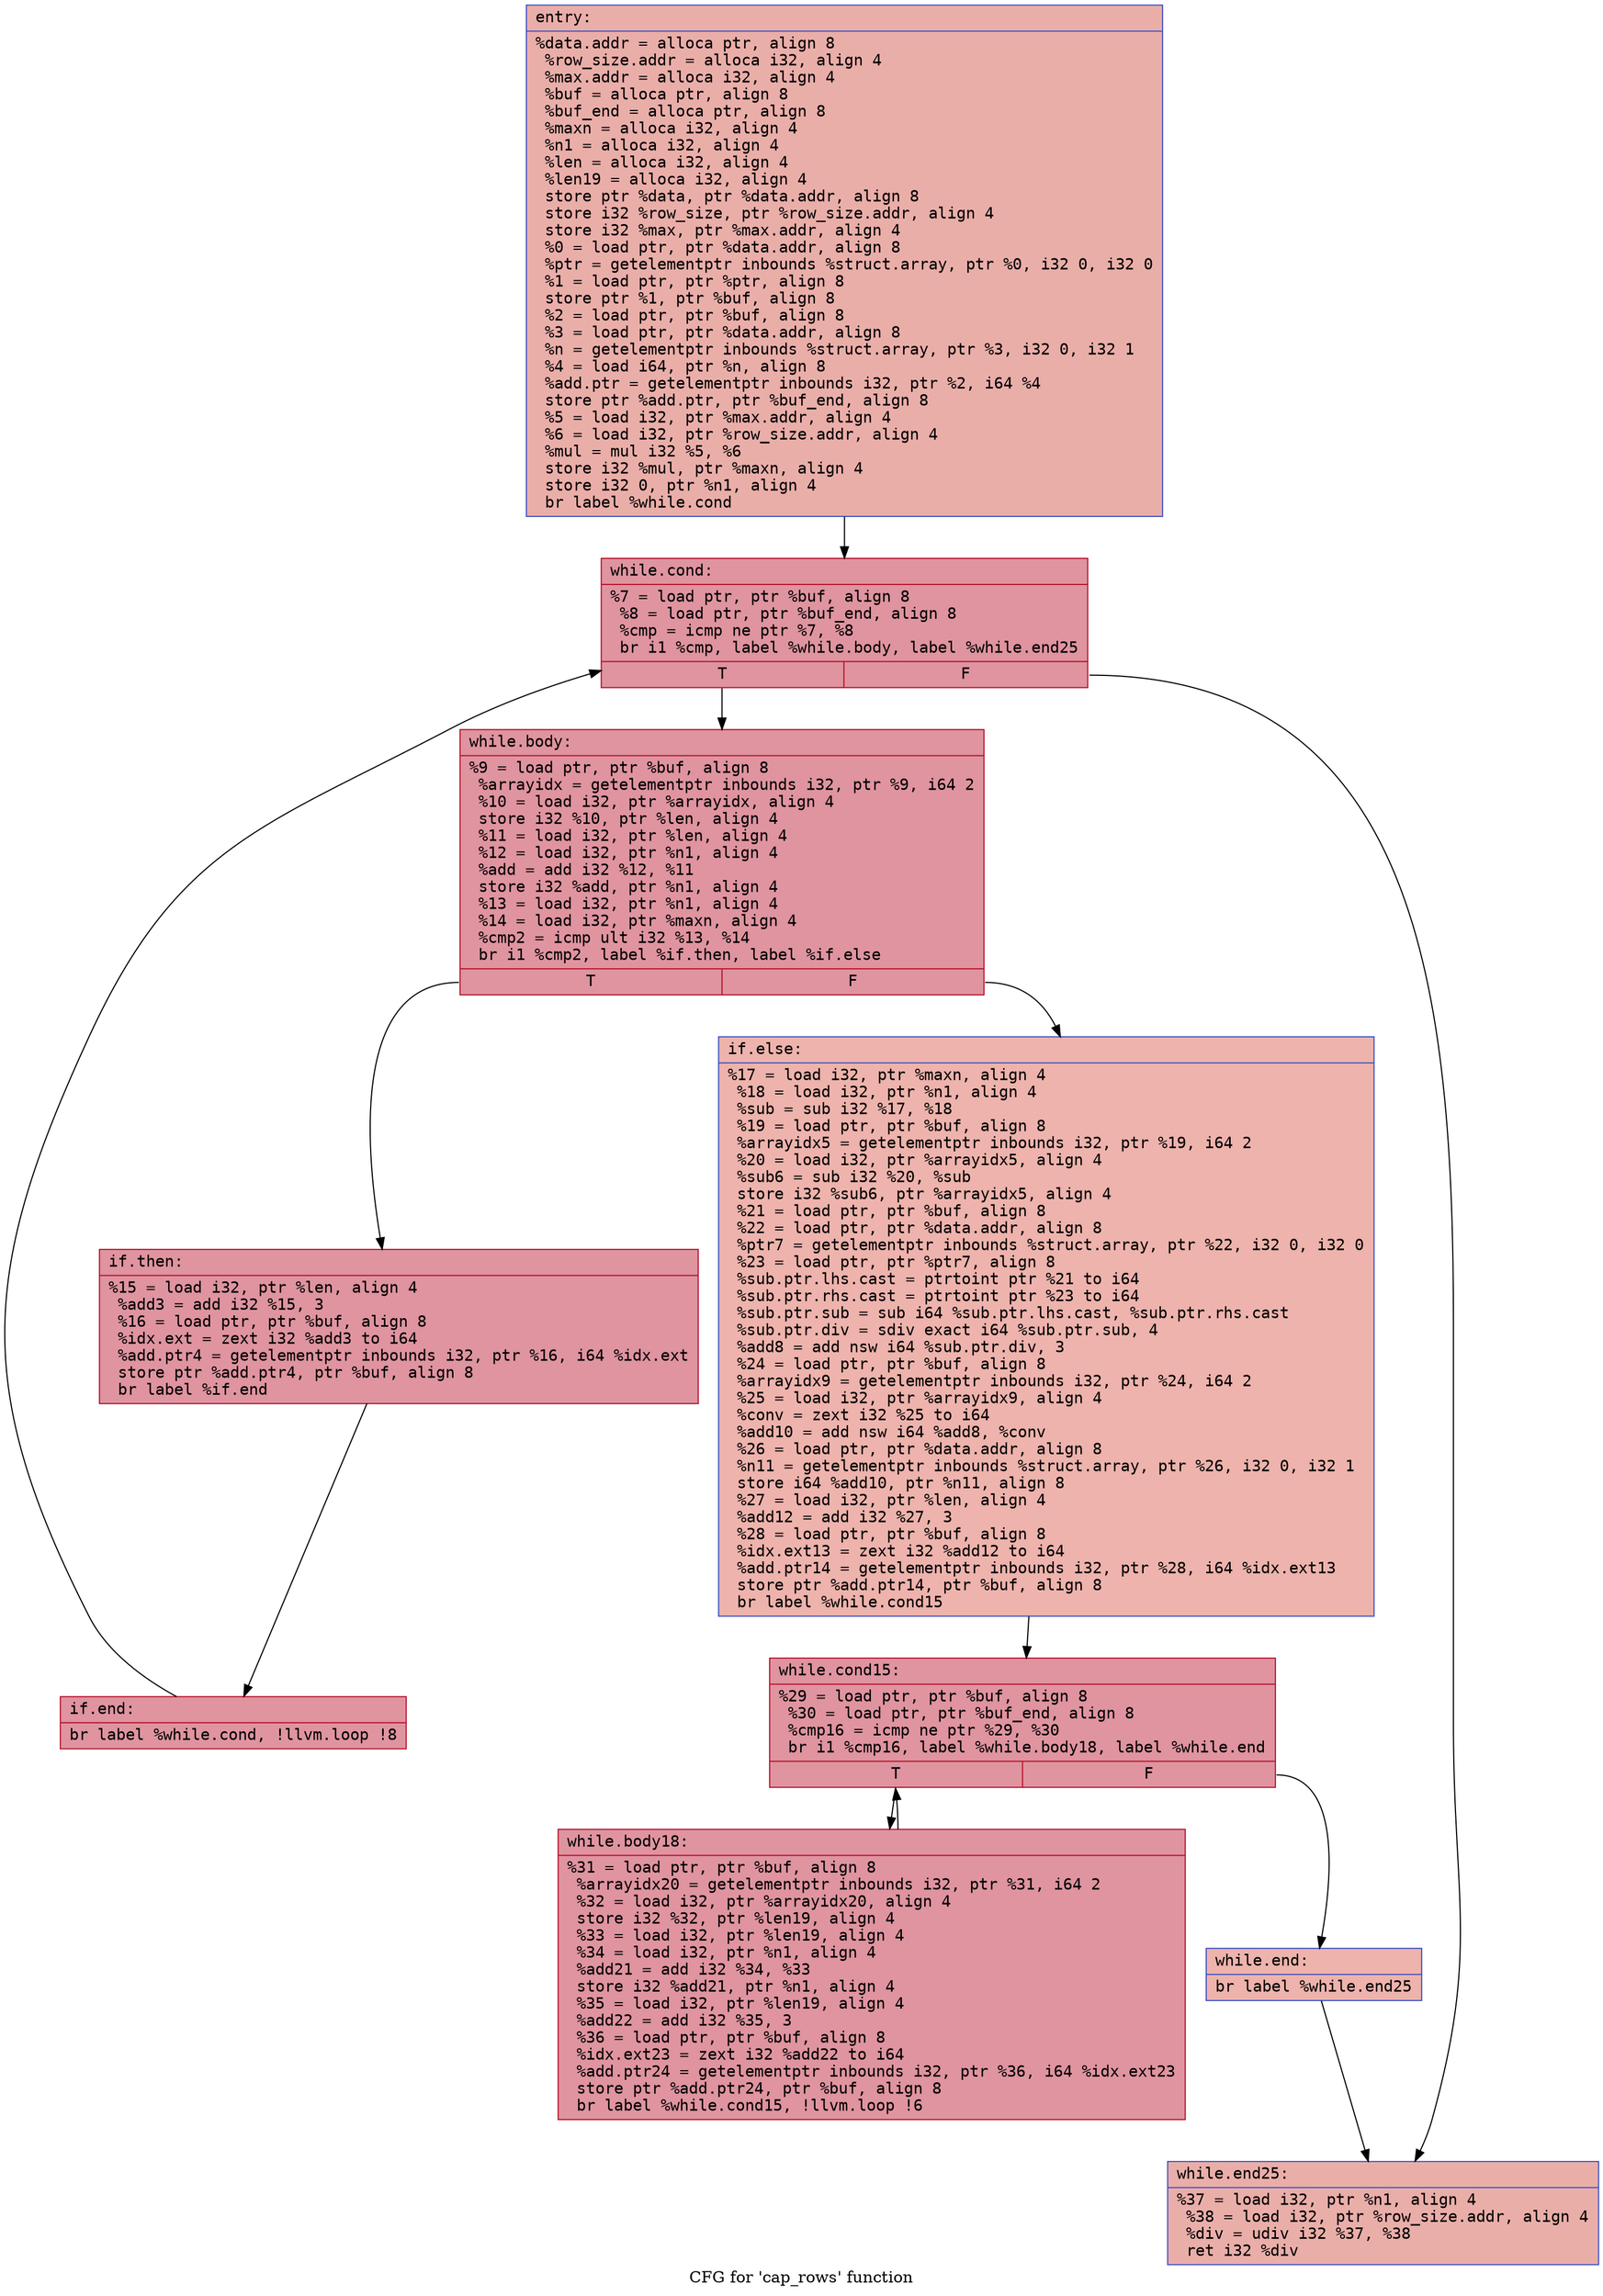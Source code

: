 digraph "CFG for 'cap_rows' function" {
	label="CFG for 'cap_rows' function";

	Node0x564193409dd0 [shape=record,color="#3d50c3ff", style=filled, fillcolor="#d0473d70" fontname="Courier",label="{entry:\l|  %data.addr = alloca ptr, align 8\l  %row_size.addr = alloca i32, align 4\l  %max.addr = alloca i32, align 4\l  %buf = alloca ptr, align 8\l  %buf_end = alloca ptr, align 8\l  %maxn = alloca i32, align 4\l  %n1 = alloca i32, align 4\l  %len = alloca i32, align 4\l  %len19 = alloca i32, align 4\l  store ptr %data, ptr %data.addr, align 8\l  store i32 %row_size, ptr %row_size.addr, align 4\l  store i32 %max, ptr %max.addr, align 4\l  %0 = load ptr, ptr %data.addr, align 8\l  %ptr = getelementptr inbounds %struct.array, ptr %0, i32 0, i32 0\l  %1 = load ptr, ptr %ptr, align 8\l  store ptr %1, ptr %buf, align 8\l  %2 = load ptr, ptr %buf, align 8\l  %3 = load ptr, ptr %data.addr, align 8\l  %n = getelementptr inbounds %struct.array, ptr %3, i32 0, i32 1\l  %4 = load i64, ptr %n, align 8\l  %add.ptr = getelementptr inbounds i32, ptr %2, i64 %4\l  store ptr %add.ptr, ptr %buf_end, align 8\l  %5 = load i32, ptr %max.addr, align 4\l  %6 = load i32, ptr %row_size.addr, align 4\l  %mul = mul i32 %5, %6\l  store i32 %mul, ptr %maxn, align 4\l  store i32 0, ptr %n1, align 4\l  br label %while.cond\l}"];
	Node0x564193409dd0 -> Node0x56419340af10[tooltip="entry -> while.cond\nProbability 100.00%" ];
	Node0x56419340af10 [shape=record,color="#b70d28ff", style=filled, fillcolor="#b70d2870" fontname="Courier",label="{while.cond:\l|  %7 = load ptr, ptr %buf, align 8\l  %8 = load ptr, ptr %buf_end, align 8\l  %cmp = icmp ne ptr %7, %8\l  br i1 %cmp, label %while.body, label %while.end25\l|{<s0>T|<s1>F}}"];
	Node0x56419340af10:s0 -> Node0x56419340b1b0[tooltip="while.cond -> while.body\nProbability 96.88%" ];
	Node0x56419340af10:s1 -> Node0x56419340b230[tooltip="while.cond -> while.end25\nProbability 3.12%" ];
	Node0x56419340b1b0 [shape=record,color="#b70d28ff", style=filled, fillcolor="#b70d2870" fontname="Courier",label="{while.body:\l|  %9 = load ptr, ptr %buf, align 8\l  %arrayidx = getelementptr inbounds i32, ptr %9, i64 2\l  %10 = load i32, ptr %arrayidx, align 4\l  store i32 %10, ptr %len, align 4\l  %11 = load i32, ptr %len, align 4\l  %12 = load i32, ptr %n1, align 4\l  %add = add i32 %12, %11\l  store i32 %add, ptr %n1, align 4\l  %13 = load i32, ptr %n1, align 4\l  %14 = load i32, ptr %maxn, align 4\l  %cmp2 = icmp ult i32 %13, %14\l  br i1 %cmp2, label %if.then, label %if.else\l|{<s0>T|<s1>F}}"];
	Node0x56419340b1b0:s0 -> Node0x56419340b9d0[tooltip="while.body -> if.then\nProbability 96.88%" ];
	Node0x56419340b1b0:s1 -> Node0x56419340bd60[tooltip="while.body -> if.else\nProbability 3.12%" ];
	Node0x56419340b9d0 [shape=record,color="#b70d28ff", style=filled, fillcolor="#b70d2870" fontname="Courier",label="{if.then:\l|  %15 = load i32, ptr %len, align 4\l  %add3 = add i32 %15, 3\l  %16 = load ptr, ptr %buf, align 8\l  %idx.ext = zext i32 %add3 to i64\l  %add.ptr4 = getelementptr inbounds i32, ptr %16, i64 %idx.ext\l  store ptr %add.ptr4, ptr %buf, align 8\l  br label %if.end\l}"];
	Node0x56419340b9d0 -> Node0x56419340c230[tooltip="if.then -> if.end\nProbability 100.00%" ];
	Node0x56419340bd60 [shape=record,color="#3d50c3ff", style=filled, fillcolor="#d6524470" fontname="Courier",label="{if.else:\l|  %17 = load i32, ptr %maxn, align 4\l  %18 = load i32, ptr %n1, align 4\l  %sub = sub i32 %17, %18\l  %19 = load ptr, ptr %buf, align 8\l  %arrayidx5 = getelementptr inbounds i32, ptr %19, i64 2\l  %20 = load i32, ptr %arrayidx5, align 4\l  %sub6 = sub i32 %20, %sub\l  store i32 %sub6, ptr %arrayidx5, align 4\l  %21 = load ptr, ptr %buf, align 8\l  %22 = load ptr, ptr %data.addr, align 8\l  %ptr7 = getelementptr inbounds %struct.array, ptr %22, i32 0, i32 0\l  %23 = load ptr, ptr %ptr7, align 8\l  %sub.ptr.lhs.cast = ptrtoint ptr %21 to i64\l  %sub.ptr.rhs.cast = ptrtoint ptr %23 to i64\l  %sub.ptr.sub = sub i64 %sub.ptr.lhs.cast, %sub.ptr.rhs.cast\l  %sub.ptr.div = sdiv exact i64 %sub.ptr.sub, 4\l  %add8 = add nsw i64 %sub.ptr.div, 3\l  %24 = load ptr, ptr %buf, align 8\l  %arrayidx9 = getelementptr inbounds i32, ptr %24, i64 2\l  %25 = load i32, ptr %arrayidx9, align 4\l  %conv = zext i32 %25 to i64\l  %add10 = add nsw i64 %add8, %conv\l  %26 = load ptr, ptr %data.addr, align 8\l  %n11 = getelementptr inbounds %struct.array, ptr %26, i32 0, i32 1\l  store i64 %add10, ptr %n11, align 8\l  %27 = load i32, ptr %len, align 4\l  %add12 = add i32 %27, 3\l  %28 = load ptr, ptr %buf, align 8\l  %idx.ext13 = zext i32 %add12 to i64\l  %add.ptr14 = getelementptr inbounds i32, ptr %28, i64 %idx.ext13\l  store ptr %add.ptr14, ptr %buf, align 8\l  br label %while.cond15\l}"];
	Node0x56419340bd60 -> Node0x56419340d6b0[tooltip="if.else -> while.cond15\nProbability 100.00%" ];
	Node0x56419340d6b0 [shape=record,color="#b70d28ff", style=filled, fillcolor="#b70d2870" fontname="Courier",label="{while.cond15:\l|  %29 = load ptr, ptr %buf, align 8\l  %30 = load ptr, ptr %buf_end, align 8\l  %cmp16 = icmp ne ptr %29, %30\l  br i1 %cmp16, label %while.body18, label %while.end\l|{<s0>T|<s1>F}}"];
	Node0x56419340d6b0:s0 -> Node0x56419340d950[tooltip="while.cond15 -> while.body18\nProbability 96.88%" ];
	Node0x56419340d6b0:s1 -> Node0x56419340dfc0[tooltip="while.cond15 -> while.end\nProbability 3.12%" ];
	Node0x56419340d950 [shape=record,color="#b70d28ff", style=filled, fillcolor="#b70d2870" fontname="Courier",label="{while.body18:\l|  %31 = load ptr, ptr %buf, align 8\l  %arrayidx20 = getelementptr inbounds i32, ptr %31, i64 2\l  %32 = load i32, ptr %arrayidx20, align 4\l  store i32 %32, ptr %len19, align 4\l  %33 = load i32, ptr %len19, align 4\l  %34 = load i32, ptr %n1, align 4\l  %add21 = add i32 %34, %33\l  store i32 %add21, ptr %n1, align 4\l  %35 = load i32, ptr %len19, align 4\l  %add22 = add i32 %35, 3\l  %36 = load ptr, ptr %buf, align 8\l  %idx.ext23 = zext i32 %add22 to i64\l  %add.ptr24 = getelementptr inbounds i32, ptr %36, i64 %idx.ext23\l  store ptr %add.ptr24, ptr %buf, align 8\l  br label %while.cond15, !llvm.loop !6\l}"];
	Node0x56419340d950 -> Node0x56419340d6b0[tooltip="while.body18 -> while.cond15\nProbability 100.00%" ];
	Node0x56419340dfc0 [shape=record,color="#3d50c3ff", style=filled, fillcolor="#d6524470" fontname="Courier",label="{while.end:\l|  br label %while.end25\l}"];
	Node0x56419340dfc0 -> Node0x56419340b230[tooltip="while.end -> while.end25\nProbability 100.00%" ];
	Node0x56419340c230 [shape=record,color="#b70d28ff", style=filled, fillcolor="#b70d2870" fontname="Courier",label="{if.end:\l|  br label %while.cond, !llvm.loop !8\l}"];
	Node0x56419340c230 -> Node0x56419340af10[tooltip="if.end -> while.cond\nProbability 100.00%" ];
	Node0x56419340b230 [shape=record,color="#3d50c3ff", style=filled, fillcolor="#d0473d70" fontname="Courier",label="{while.end25:\l|  %37 = load i32, ptr %n1, align 4\l  %38 = load i32, ptr %row_size.addr, align 4\l  %div = udiv i32 %37, %38\l  ret i32 %div\l}"];
}
